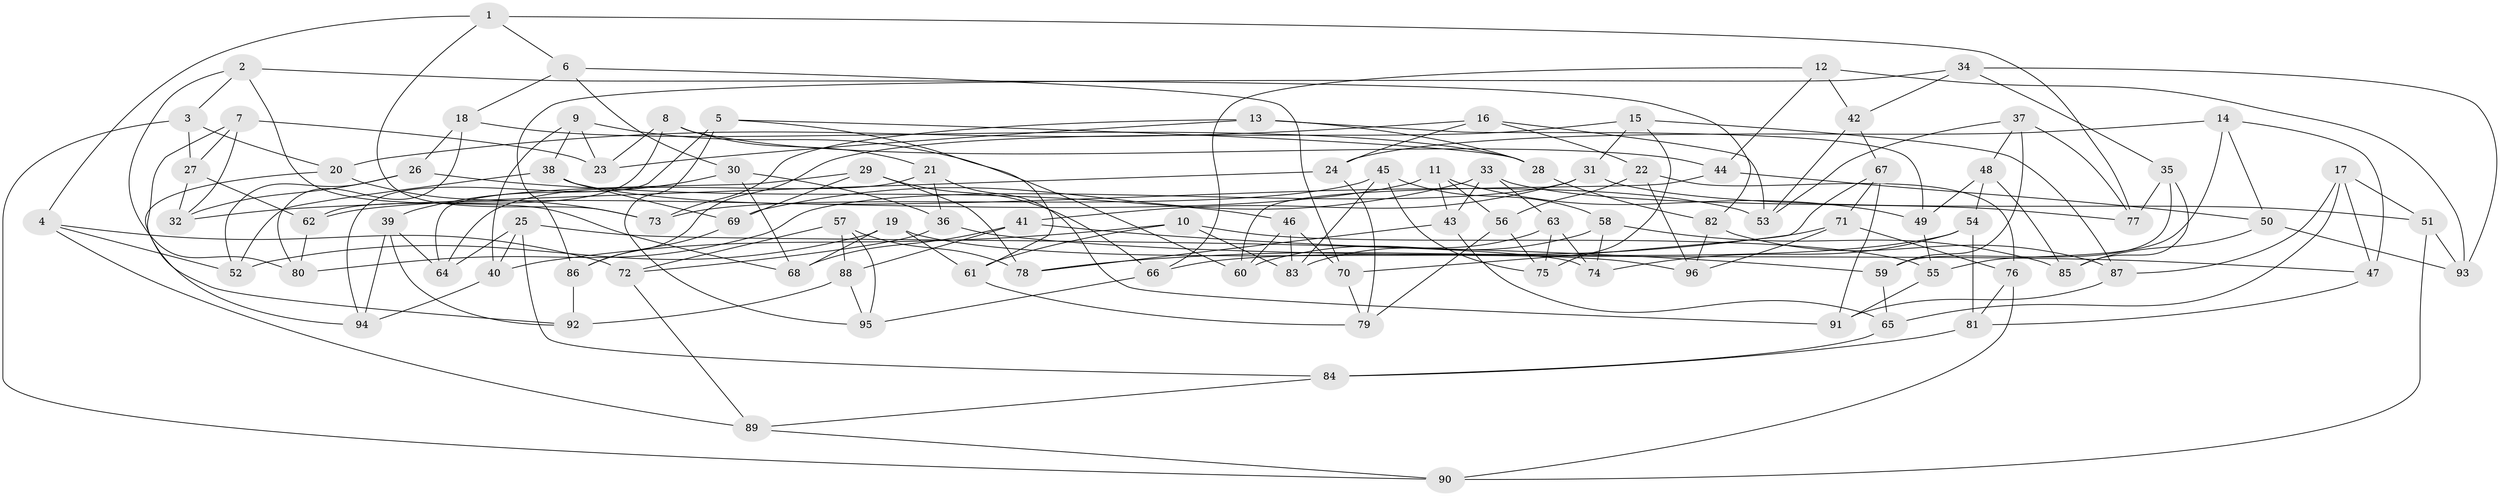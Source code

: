 // Generated by graph-tools (version 1.1) at 2025/03/03/09/25 03:03:06]
// undirected, 96 vertices, 192 edges
graph export_dot {
graph [start="1"]
  node [color=gray90,style=filled];
  1;
  2;
  3;
  4;
  5;
  6;
  7;
  8;
  9;
  10;
  11;
  12;
  13;
  14;
  15;
  16;
  17;
  18;
  19;
  20;
  21;
  22;
  23;
  24;
  25;
  26;
  27;
  28;
  29;
  30;
  31;
  32;
  33;
  34;
  35;
  36;
  37;
  38;
  39;
  40;
  41;
  42;
  43;
  44;
  45;
  46;
  47;
  48;
  49;
  50;
  51;
  52;
  53;
  54;
  55;
  56;
  57;
  58;
  59;
  60;
  61;
  62;
  63;
  64;
  65;
  66;
  67;
  68;
  69;
  70;
  71;
  72;
  73;
  74;
  75;
  76;
  77;
  78;
  79;
  80;
  81;
  82;
  83;
  84;
  85;
  86;
  87;
  88;
  89;
  90;
  91;
  92;
  93;
  94;
  95;
  96;
  1 -- 73;
  1 -- 77;
  1 -- 6;
  1 -- 4;
  2 -- 68;
  2 -- 80;
  2 -- 82;
  2 -- 3;
  3 -- 20;
  3 -- 90;
  3 -- 27;
  4 -- 72;
  4 -- 52;
  4 -- 89;
  5 -- 95;
  5 -- 28;
  5 -- 94;
  5 -- 61;
  6 -- 30;
  6 -- 18;
  6 -- 70;
  7 -- 92;
  7 -- 23;
  7 -- 32;
  7 -- 27;
  8 -- 21;
  8 -- 44;
  8 -- 23;
  8 -- 62;
  9 -- 38;
  9 -- 23;
  9 -- 40;
  9 -- 60;
  10 -- 40;
  10 -- 61;
  10 -- 55;
  10 -- 83;
  11 -- 49;
  11 -- 62;
  11 -- 43;
  11 -- 56;
  12 -- 66;
  12 -- 42;
  12 -- 44;
  12 -- 93;
  13 -- 49;
  13 -- 28;
  13 -- 73;
  13 -- 23;
  14 -- 50;
  14 -- 55;
  14 -- 47;
  14 -- 24;
  15 -- 75;
  15 -- 87;
  15 -- 31;
  15 -- 86;
  16 -- 24;
  16 -- 22;
  16 -- 20;
  16 -- 53;
  17 -- 47;
  17 -- 65;
  17 -- 51;
  17 -- 87;
  18 -- 26;
  18 -- 80;
  18 -- 28;
  19 -- 96;
  19 -- 52;
  19 -- 68;
  19 -- 61;
  20 -- 94;
  20 -- 73;
  21 -- 64;
  21 -- 91;
  21 -- 36;
  22 -- 96;
  22 -- 56;
  22 -- 76;
  24 -- 32;
  24 -- 79;
  25 -- 40;
  25 -- 74;
  25 -- 84;
  25 -- 64;
  26 -- 46;
  26 -- 52;
  26 -- 32;
  27 -- 62;
  27 -- 32;
  28 -- 82;
  29 -- 69;
  29 -- 66;
  29 -- 64;
  29 -- 78;
  30 -- 68;
  30 -- 39;
  30 -- 36;
  31 -- 41;
  31 -- 80;
  31 -- 51;
  33 -- 63;
  33 -- 43;
  33 -- 69;
  33 -- 77;
  34 -- 35;
  34 -- 42;
  34 -- 93;
  34 -- 86;
  35 -- 59;
  35 -- 77;
  35 -- 85;
  36 -- 47;
  36 -- 72;
  37 -- 77;
  37 -- 48;
  37 -- 59;
  37 -- 53;
  38 -- 52;
  38 -- 53;
  38 -- 69;
  39 -- 92;
  39 -- 94;
  39 -- 64;
  40 -- 94;
  41 -- 59;
  41 -- 88;
  41 -- 68;
  42 -- 67;
  42 -- 53;
  43 -- 65;
  43 -- 78;
  44 -- 50;
  44 -- 60;
  45 -- 58;
  45 -- 73;
  45 -- 75;
  45 -- 83;
  46 -- 70;
  46 -- 83;
  46 -- 60;
  47 -- 81;
  48 -- 54;
  48 -- 49;
  48 -- 85;
  49 -- 55;
  50 -- 93;
  50 -- 85;
  51 -- 90;
  51 -- 93;
  54 -- 81;
  54 -- 74;
  54 -- 66;
  55 -- 91;
  56 -- 79;
  56 -- 75;
  57 -- 95;
  57 -- 72;
  57 -- 78;
  57 -- 88;
  58 -- 74;
  58 -- 60;
  58 -- 85;
  59 -- 65;
  61 -- 79;
  62 -- 80;
  63 -- 74;
  63 -- 83;
  63 -- 75;
  65 -- 84;
  66 -- 95;
  67 -- 71;
  67 -- 70;
  67 -- 91;
  69 -- 86;
  70 -- 79;
  71 -- 76;
  71 -- 96;
  71 -- 78;
  72 -- 89;
  76 -- 90;
  76 -- 81;
  81 -- 84;
  82 -- 96;
  82 -- 87;
  84 -- 89;
  86 -- 92;
  87 -- 91;
  88 -- 92;
  88 -- 95;
  89 -- 90;
}
